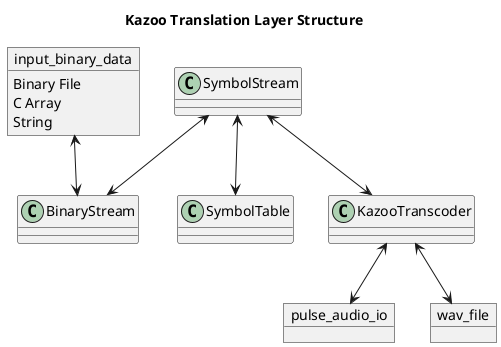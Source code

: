 @startuml ktl_structure

title Kazoo Translation Layer Structure

object input_binary_data
input_binary_data : Binary File
input_binary_data : C Array
input_binary_data : String

class BinaryStream {}
class SymbolStream {}
class SymbolTable {}
class KazooTranscoder {}

object pulse_audio_io
object wav_file

input_binary_data <--> BinaryStream
SymbolStream <--> BinaryStream
SymbolStream <--> KazooTranscoder
SymbolStream <--> SymbolTable
KazooTranscoder <--> pulse_audio_io
KazooTranscoder <--> wav_file

@enduml